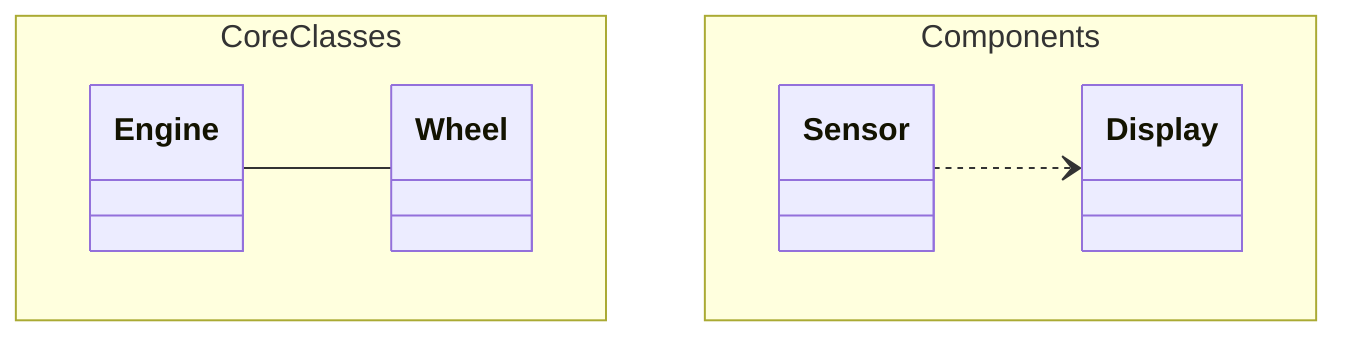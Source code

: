 classDiagram
    namespace CoreClasses {
        class Engine
        class Wheel
    }

    namespace Components {
        class Sensor
        class Display
    }

    Engine -- Wheel
    Sensor ..> Display